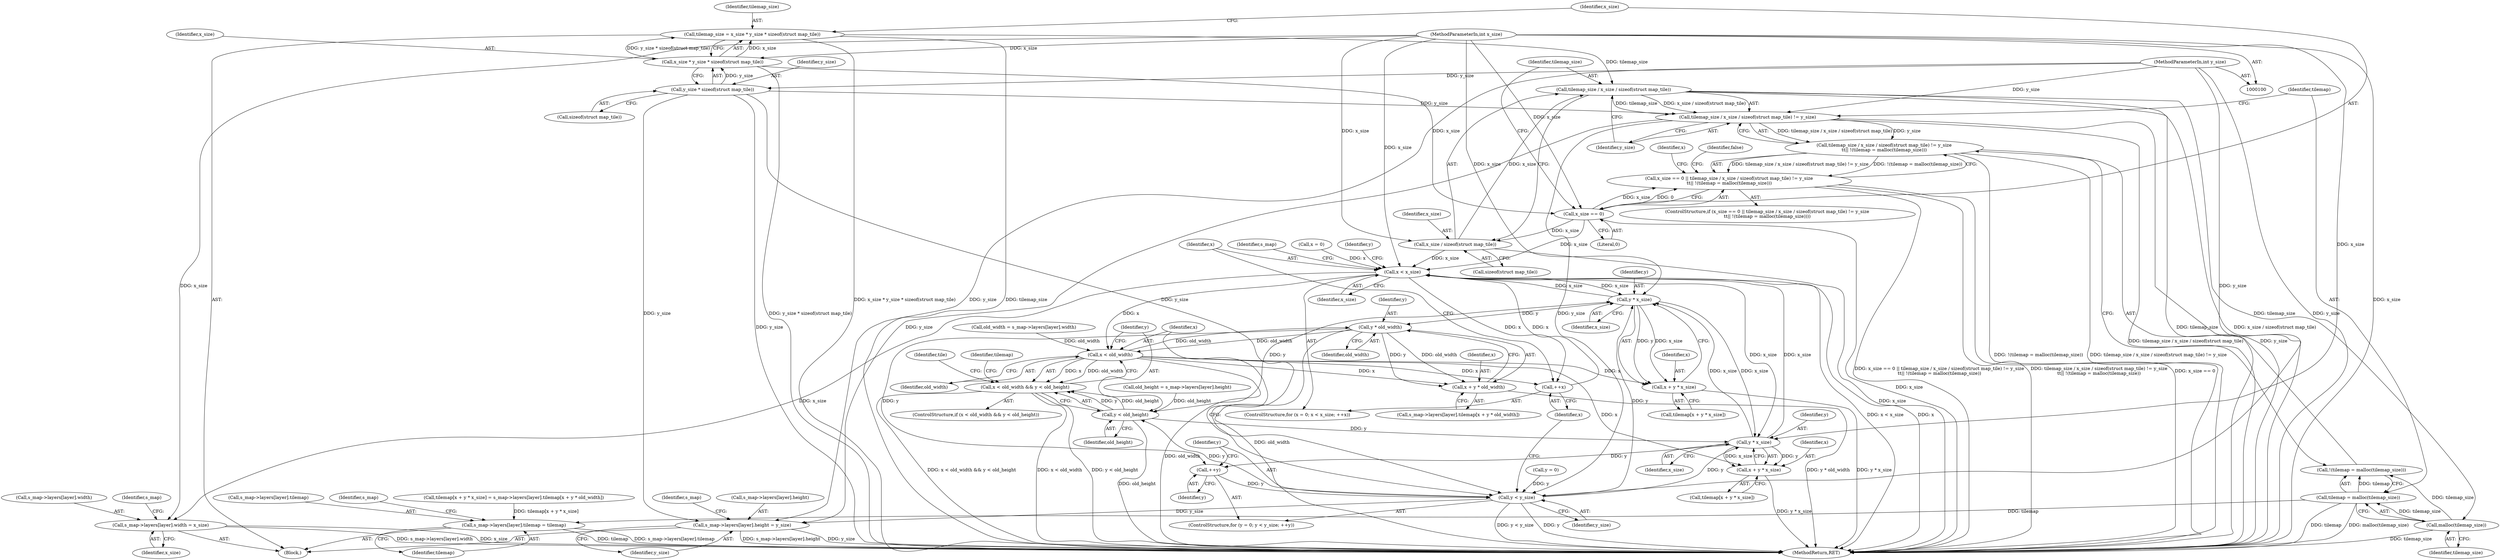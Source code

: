 digraph "0_minisphere_252c1ca184cb38e1acb917aa0e451c5f08519996@API" {
"1000150" [label="(Call,tilemap_size / x_size / sizeof(struct map_tile))"];
"1000135" [label="(Call,tilemap_size = x_size * y_size * sizeof(struct map_tile))"];
"1000137" [label="(Call,x_size * y_size * sizeof(struct map_tile))"];
"1000102" [label="(MethodParameterIn,int x_size)"];
"1000139" [label="(Call,y_size * sizeof(struct map_tile))"];
"1000103" [label="(MethodParameterIn,int y_size)"];
"1000152" [label="(Call,x_size / sizeof(struct map_tile))"];
"1000145" [label="(Call,x_size == 0)"];
"1000149" [label="(Call,tilemap_size / x_size / sizeof(struct map_tile) != y_size)"];
"1000148" [label="(Call,tilemap_size / x_size / sizeof(struct map_tile) != y_size\n\t\t|| !(tilemap = malloc(tilemap_size)))"];
"1000144" [label="(Call,x_size == 0 || tilemap_size / x_size / sizeof(struct map_tile) != y_size\n\t\t|| !(tilemap = malloc(tilemap_size)))"];
"1000178" [label="(Call,y < y_size)"];
"1000189" [label="(Call,y < old_height)"];
"1000185" [label="(Call,x < old_width && y < old_height)"];
"1000198" [label="(Call,y * x_size)"];
"1000168" [label="(Call,x < x_size)"];
"1000171" [label="(Call,++x)"];
"1000186" [label="(Call,x < old_width)"];
"1000196" [label="(Call,x + y * x_size)"];
"1000209" [label="(Call,x + y * old_width)"];
"1000211" [label="(Call,y * old_width)"];
"1000181" [label="(Call,++y)"];
"1000221" [label="(Call,x + y * x_size)"];
"1000223" [label="(Call,y * x_size)"];
"1000257" [label="(Call,s_map->layers[layer].width = x_size)"];
"1000266" [label="(Call,s_map->layers[layer].height = y_size)"];
"1000160" [label="(Call,malloc(tilemap_size))"];
"1000157" [label="(Call,!(tilemap = malloc(tilemap_size)))"];
"1000158" [label="(Call,tilemap = malloc(tilemap_size))"];
"1000248" [label="(Call,s_map->layers[layer].tilemap = tilemap)"];
"1000182" [label="(Identifier,y)"];
"1000258" [label="(Call,s_map->layers[layer].width)"];
"1000151" [label="(Identifier,tilemap_size)"];
"1000186" [label="(Call,x < old_width)"];
"1000257" [label="(Call,s_map->layers[layer].width = x_size)"];
"1000137" [label="(Call,x_size * y_size * sizeof(struct map_tile))"];
"1000212" [label="(Identifier,y)"];
"1000270" [label="(Identifier,s_map)"];
"1000117" [label="(Call,old_width = s_map->layers[layer].width)"];
"1000141" [label="(Call,sizeof(struct map_tile))"];
"1000213" [label="(Identifier,old_width)"];
"1000277" [label="(Identifier,s_map)"];
"1000210" [label="(Identifier,x)"];
"1000219" [label="(Call,tilemap[x + y * x_size])"];
"1000156" [label="(Identifier,y_size)"];
"1000146" [label="(Identifier,x_size)"];
"1000211" [label="(Call,y * old_width)"];
"1000178" [label="(Call,y < y_size)"];
"1000217" [label="(Identifier,tile)"];
"1000265" [label="(Identifier,x_size)"];
"1000195" [label="(Identifier,tilemap)"];
"1000154" [label="(Call,sizeof(struct map_tile))"];
"1000179" [label="(Identifier,y)"];
"1000176" [label="(Identifier,y)"];
"1000170" [label="(Identifier,x_size)"];
"1000145" [label="(Call,x_size == 0)"];
"1000209" [label="(Call,x + y * old_width)"];
"1000144" [label="(Call,x_size == 0 || tilemap_size / x_size / sizeof(struct map_tile) != y_size\n\t\t|| !(tilemap = malloc(tilemap_size)))"];
"1000126" [label="(Call,old_height = s_map->layers[layer].height)"];
"1000143" [label="(ControlStructure,if (x_size == 0 || tilemap_size / x_size / sizeof(struct map_tile) != y_size\n\t\t|| !(tilemap = malloc(tilemap_size))))"];
"1000256" [label="(Identifier,tilemap)"];
"1000248" [label="(Call,s_map->layers[layer].tilemap = tilemap)"];
"1000171" [label="(Call,++x)"];
"1000189" [label="(Call,y < old_height)"];
"1000161" [label="(Identifier,tilemap_size)"];
"1000164" [label="(ControlStructure,for (x = 0; x < x_size; ++x))"];
"1000136" [label="(Identifier,tilemap_size)"];
"1000160" [label="(Call,malloc(tilemap_size))"];
"1000169" [label="(Identifier,x)"];
"1000200" [label="(Identifier,x_size)"];
"1000168" [label="(Call,x < x_size)"];
"1000102" [label="(MethodParameterIn,int x_size)"];
"1000149" [label="(Call,tilemap_size / x_size / sizeof(struct map_tile) != y_size)"];
"1000244" [label="(Identifier,s_map)"];
"1000175" [label="(Call,y = 0)"];
"1000224" [label="(Identifier,y)"];
"1000222" [label="(Identifier,x)"];
"1000249" [label="(Call,s_map->layers[layer].tilemap)"];
"1000157" [label="(Call,!(tilemap = malloc(tilemap_size)))"];
"1000104" [label="(Block,)"];
"1000485" [label="(MethodReturn,RET)"];
"1000190" [label="(Identifier,y)"];
"1000148" [label="(Call,tilemap_size / x_size / sizeof(struct map_tile) != y_size\n\t\t|| !(tilemap = malloc(tilemap_size)))"];
"1000147" [label="(Literal,0)"];
"1000153" [label="(Identifier,x_size)"];
"1000103" [label="(MethodParameterIn,int y_size)"];
"1000274" [label="(Identifier,y_size)"];
"1000152" [label="(Call,x_size / sizeof(struct map_tile))"];
"1000174" [label="(ControlStructure,for (y = 0; y < y_size; ++y))"];
"1000150" [label="(Call,tilemap_size / x_size / sizeof(struct map_tile))"];
"1000158" [label="(Call,tilemap = malloc(tilemap_size))"];
"1000139" [label="(Call,y_size * sizeof(struct map_tile))"];
"1000166" [label="(Identifier,x)"];
"1000197" [label="(Identifier,x)"];
"1000188" [label="(Identifier,old_width)"];
"1000198" [label="(Call,y * x_size)"];
"1000196" [label="(Call,x + y * x_size)"];
"1000221" [label="(Call,x + y * x_size)"];
"1000267" [label="(Call,s_map->layers[layer].height)"];
"1000191" [label="(Identifier,old_height)"];
"1000223" [label="(Call,y * x_size)"];
"1000194" [label="(Call,tilemap[x + y * x_size])"];
"1000180" [label="(Identifier,y_size)"];
"1000225" [label="(Identifier,x_size)"];
"1000140" [label="(Identifier,y_size)"];
"1000165" [label="(Call,x = 0)"];
"1000184" [label="(ControlStructure,if (x < old_width && y < old_height))"];
"1000138" [label="(Identifier,x_size)"];
"1000135" [label="(Call,tilemap_size = x_size * y_size * sizeof(struct map_tile))"];
"1000266" [label="(Call,s_map->layers[layer].height = y_size)"];
"1000159" [label="(Identifier,tilemap)"];
"1000187" [label="(Identifier,x)"];
"1000163" [label="(Identifier,false)"];
"1000201" [label="(Call,s_map->layers[layer].tilemap[x + y * old_width])"];
"1000261" [label="(Identifier,s_map)"];
"1000172" [label="(Identifier,x)"];
"1000185" [label="(Call,x < old_width && y < old_height)"];
"1000199" [label="(Identifier,y)"];
"1000193" [label="(Call,tilemap[x + y * x_size] = s_map->layers[layer].tilemap[x + y * old_width])"];
"1000181" [label="(Call,++y)"];
"1000150" -> "1000149"  [label="AST: "];
"1000150" -> "1000152"  [label="CFG: "];
"1000151" -> "1000150"  [label="AST: "];
"1000152" -> "1000150"  [label="AST: "];
"1000156" -> "1000150"  [label="CFG: "];
"1000150" -> "1000485"  [label="DDG: tilemap_size"];
"1000150" -> "1000485"  [label="DDG: x_size / sizeof(struct map_tile)"];
"1000150" -> "1000149"  [label="DDG: tilemap_size"];
"1000150" -> "1000149"  [label="DDG: x_size / sizeof(struct map_tile)"];
"1000135" -> "1000150"  [label="DDG: tilemap_size"];
"1000152" -> "1000150"  [label="DDG: x_size"];
"1000150" -> "1000160"  [label="DDG: tilemap_size"];
"1000135" -> "1000104"  [label="AST: "];
"1000135" -> "1000137"  [label="CFG: "];
"1000136" -> "1000135"  [label="AST: "];
"1000137" -> "1000135"  [label="AST: "];
"1000146" -> "1000135"  [label="CFG: "];
"1000135" -> "1000485"  [label="DDG: tilemap_size"];
"1000135" -> "1000485"  [label="DDG: x_size * y_size * sizeof(struct map_tile)"];
"1000137" -> "1000135"  [label="DDG: x_size"];
"1000137" -> "1000135"  [label="DDG: y_size * sizeof(struct map_tile)"];
"1000137" -> "1000139"  [label="CFG: "];
"1000138" -> "1000137"  [label="AST: "];
"1000139" -> "1000137"  [label="AST: "];
"1000137" -> "1000485"  [label="DDG: y_size * sizeof(struct map_tile)"];
"1000102" -> "1000137"  [label="DDG: x_size"];
"1000139" -> "1000137"  [label="DDG: y_size"];
"1000137" -> "1000145"  [label="DDG: x_size"];
"1000102" -> "1000100"  [label="AST: "];
"1000102" -> "1000485"  [label="DDG: x_size"];
"1000102" -> "1000145"  [label="DDG: x_size"];
"1000102" -> "1000152"  [label="DDG: x_size"];
"1000102" -> "1000168"  [label="DDG: x_size"];
"1000102" -> "1000198"  [label="DDG: x_size"];
"1000102" -> "1000223"  [label="DDG: x_size"];
"1000102" -> "1000257"  [label="DDG: x_size"];
"1000139" -> "1000141"  [label="CFG: "];
"1000140" -> "1000139"  [label="AST: "];
"1000141" -> "1000139"  [label="AST: "];
"1000139" -> "1000485"  [label="DDG: y_size"];
"1000103" -> "1000139"  [label="DDG: y_size"];
"1000139" -> "1000149"  [label="DDG: y_size"];
"1000139" -> "1000178"  [label="DDG: y_size"];
"1000139" -> "1000266"  [label="DDG: y_size"];
"1000103" -> "1000100"  [label="AST: "];
"1000103" -> "1000485"  [label="DDG: y_size"];
"1000103" -> "1000149"  [label="DDG: y_size"];
"1000103" -> "1000178"  [label="DDG: y_size"];
"1000103" -> "1000266"  [label="DDG: y_size"];
"1000152" -> "1000154"  [label="CFG: "];
"1000153" -> "1000152"  [label="AST: "];
"1000154" -> "1000152"  [label="AST: "];
"1000152" -> "1000485"  [label="DDG: x_size"];
"1000145" -> "1000152"  [label="DDG: x_size"];
"1000152" -> "1000168"  [label="DDG: x_size"];
"1000145" -> "1000144"  [label="AST: "];
"1000145" -> "1000147"  [label="CFG: "];
"1000146" -> "1000145"  [label="AST: "];
"1000147" -> "1000145"  [label="AST: "];
"1000151" -> "1000145"  [label="CFG: "];
"1000144" -> "1000145"  [label="CFG: "];
"1000145" -> "1000485"  [label="DDG: x_size"];
"1000145" -> "1000144"  [label="DDG: x_size"];
"1000145" -> "1000144"  [label="DDG: 0"];
"1000145" -> "1000168"  [label="DDG: x_size"];
"1000149" -> "1000148"  [label="AST: "];
"1000149" -> "1000156"  [label="CFG: "];
"1000156" -> "1000149"  [label="AST: "];
"1000159" -> "1000149"  [label="CFG: "];
"1000148" -> "1000149"  [label="CFG: "];
"1000149" -> "1000485"  [label="DDG: tilemap_size / x_size / sizeof(struct map_tile)"];
"1000149" -> "1000485"  [label="DDG: y_size"];
"1000149" -> "1000148"  [label="DDG: tilemap_size / x_size / sizeof(struct map_tile)"];
"1000149" -> "1000148"  [label="DDG: y_size"];
"1000149" -> "1000178"  [label="DDG: y_size"];
"1000149" -> "1000266"  [label="DDG: y_size"];
"1000148" -> "1000144"  [label="AST: "];
"1000148" -> "1000157"  [label="CFG: "];
"1000157" -> "1000148"  [label="AST: "];
"1000144" -> "1000148"  [label="CFG: "];
"1000148" -> "1000485"  [label="DDG: !(tilemap = malloc(tilemap_size))"];
"1000148" -> "1000485"  [label="DDG: tilemap_size / x_size / sizeof(struct map_tile) != y_size"];
"1000148" -> "1000144"  [label="DDG: tilemap_size / x_size / sizeof(struct map_tile) != y_size"];
"1000148" -> "1000144"  [label="DDG: !(tilemap = malloc(tilemap_size))"];
"1000144" -> "1000143"  [label="AST: "];
"1000163" -> "1000144"  [label="CFG: "];
"1000166" -> "1000144"  [label="CFG: "];
"1000144" -> "1000485"  [label="DDG: x_size == 0 || tilemap_size / x_size / sizeof(struct map_tile) != y_size\n\t\t|| !(tilemap = malloc(tilemap_size))"];
"1000144" -> "1000485"  [label="DDG: tilemap_size / x_size / sizeof(struct map_tile) != y_size\n\t\t|| !(tilemap = malloc(tilemap_size))"];
"1000144" -> "1000485"  [label="DDG: x_size == 0"];
"1000178" -> "1000174"  [label="AST: "];
"1000178" -> "1000180"  [label="CFG: "];
"1000179" -> "1000178"  [label="AST: "];
"1000180" -> "1000178"  [label="AST: "];
"1000187" -> "1000178"  [label="CFG: "];
"1000172" -> "1000178"  [label="CFG: "];
"1000178" -> "1000485"  [label="DDG: y < y_size"];
"1000178" -> "1000485"  [label="DDG: y"];
"1000181" -> "1000178"  [label="DDG: y"];
"1000175" -> "1000178"  [label="DDG: y"];
"1000178" -> "1000189"  [label="DDG: y"];
"1000178" -> "1000198"  [label="DDG: y"];
"1000178" -> "1000223"  [label="DDG: y"];
"1000178" -> "1000266"  [label="DDG: y_size"];
"1000189" -> "1000185"  [label="AST: "];
"1000189" -> "1000191"  [label="CFG: "];
"1000190" -> "1000189"  [label="AST: "];
"1000191" -> "1000189"  [label="AST: "];
"1000185" -> "1000189"  [label="CFG: "];
"1000189" -> "1000485"  [label="DDG: old_height"];
"1000189" -> "1000185"  [label="DDG: y"];
"1000189" -> "1000185"  [label="DDG: old_height"];
"1000126" -> "1000189"  [label="DDG: old_height"];
"1000189" -> "1000198"  [label="DDG: y"];
"1000189" -> "1000223"  [label="DDG: y"];
"1000185" -> "1000184"  [label="AST: "];
"1000185" -> "1000186"  [label="CFG: "];
"1000186" -> "1000185"  [label="AST: "];
"1000195" -> "1000185"  [label="CFG: "];
"1000217" -> "1000185"  [label="CFG: "];
"1000185" -> "1000485"  [label="DDG: x < old_width && y < old_height"];
"1000185" -> "1000485"  [label="DDG: x < old_width"];
"1000185" -> "1000485"  [label="DDG: y < old_height"];
"1000186" -> "1000185"  [label="DDG: x"];
"1000186" -> "1000185"  [label="DDG: old_width"];
"1000198" -> "1000196"  [label="AST: "];
"1000198" -> "1000200"  [label="CFG: "];
"1000199" -> "1000198"  [label="AST: "];
"1000200" -> "1000198"  [label="AST: "];
"1000196" -> "1000198"  [label="CFG: "];
"1000198" -> "1000168"  [label="DDG: x_size"];
"1000198" -> "1000196"  [label="DDG: y"];
"1000198" -> "1000196"  [label="DDG: x_size"];
"1000223" -> "1000198"  [label="DDG: x_size"];
"1000168" -> "1000198"  [label="DDG: x_size"];
"1000198" -> "1000211"  [label="DDG: y"];
"1000198" -> "1000223"  [label="DDG: x_size"];
"1000168" -> "1000164"  [label="AST: "];
"1000168" -> "1000170"  [label="CFG: "];
"1000169" -> "1000168"  [label="AST: "];
"1000170" -> "1000168"  [label="AST: "];
"1000176" -> "1000168"  [label="CFG: "];
"1000244" -> "1000168"  [label="CFG: "];
"1000168" -> "1000485"  [label="DDG: x < x_size"];
"1000168" -> "1000485"  [label="DDG: x"];
"1000171" -> "1000168"  [label="DDG: x"];
"1000165" -> "1000168"  [label="DDG: x"];
"1000223" -> "1000168"  [label="DDG: x_size"];
"1000168" -> "1000171"  [label="DDG: x"];
"1000168" -> "1000186"  [label="DDG: x"];
"1000168" -> "1000223"  [label="DDG: x_size"];
"1000168" -> "1000257"  [label="DDG: x_size"];
"1000171" -> "1000164"  [label="AST: "];
"1000171" -> "1000172"  [label="CFG: "];
"1000172" -> "1000171"  [label="AST: "];
"1000169" -> "1000171"  [label="CFG: "];
"1000186" -> "1000171"  [label="DDG: x"];
"1000186" -> "1000188"  [label="CFG: "];
"1000187" -> "1000186"  [label="AST: "];
"1000188" -> "1000186"  [label="AST: "];
"1000190" -> "1000186"  [label="CFG: "];
"1000186" -> "1000485"  [label="DDG: old_width"];
"1000117" -> "1000186"  [label="DDG: old_width"];
"1000211" -> "1000186"  [label="DDG: old_width"];
"1000186" -> "1000196"  [label="DDG: x"];
"1000186" -> "1000209"  [label="DDG: x"];
"1000186" -> "1000211"  [label="DDG: old_width"];
"1000186" -> "1000221"  [label="DDG: x"];
"1000196" -> "1000194"  [label="AST: "];
"1000197" -> "1000196"  [label="AST: "];
"1000194" -> "1000196"  [label="CFG: "];
"1000196" -> "1000485"  [label="DDG: y * x_size"];
"1000209" -> "1000201"  [label="AST: "];
"1000209" -> "1000211"  [label="CFG: "];
"1000210" -> "1000209"  [label="AST: "];
"1000211" -> "1000209"  [label="AST: "];
"1000201" -> "1000209"  [label="CFG: "];
"1000209" -> "1000485"  [label="DDG: y * old_width"];
"1000211" -> "1000209"  [label="DDG: y"];
"1000211" -> "1000209"  [label="DDG: old_width"];
"1000211" -> "1000213"  [label="CFG: "];
"1000212" -> "1000211"  [label="AST: "];
"1000213" -> "1000211"  [label="AST: "];
"1000211" -> "1000485"  [label="DDG: old_width"];
"1000211" -> "1000181"  [label="DDG: y"];
"1000181" -> "1000174"  [label="AST: "];
"1000181" -> "1000182"  [label="CFG: "];
"1000182" -> "1000181"  [label="AST: "];
"1000179" -> "1000181"  [label="CFG: "];
"1000223" -> "1000181"  [label="DDG: y"];
"1000221" -> "1000219"  [label="AST: "];
"1000221" -> "1000223"  [label="CFG: "];
"1000222" -> "1000221"  [label="AST: "];
"1000223" -> "1000221"  [label="AST: "];
"1000219" -> "1000221"  [label="CFG: "];
"1000221" -> "1000485"  [label="DDG: y * x_size"];
"1000223" -> "1000221"  [label="DDG: y"];
"1000223" -> "1000221"  [label="DDG: x_size"];
"1000223" -> "1000225"  [label="CFG: "];
"1000224" -> "1000223"  [label="AST: "];
"1000225" -> "1000223"  [label="AST: "];
"1000257" -> "1000104"  [label="AST: "];
"1000257" -> "1000265"  [label="CFG: "];
"1000258" -> "1000257"  [label="AST: "];
"1000265" -> "1000257"  [label="AST: "];
"1000270" -> "1000257"  [label="CFG: "];
"1000257" -> "1000485"  [label="DDG: x_size"];
"1000257" -> "1000485"  [label="DDG: s_map->layers[layer].width"];
"1000266" -> "1000104"  [label="AST: "];
"1000266" -> "1000274"  [label="CFG: "];
"1000267" -> "1000266"  [label="AST: "];
"1000274" -> "1000266"  [label="AST: "];
"1000277" -> "1000266"  [label="CFG: "];
"1000266" -> "1000485"  [label="DDG: s_map->layers[layer].height"];
"1000266" -> "1000485"  [label="DDG: y_size"];
"1000160" -> "1000158"  [label="AST: "];
"1000160" -> "1000161"  [label="CFG: "];
"1000161" -> "1000160"  [label="AST: "];
"1000158" -> "1000160"  [label="CFG: "];
"1000160" -> "1000485"  [label="DDG: tilemap_size"];
"1000160" -> "1000157"  [label="DDG: tilemap_size"];
"1000160" -> "1000158"  [label="DDG: tilemap_size"];
"1000157" -> "1000158"  [label="CFG: "];
"1000158" -> "1000157"  [label="AST: "];
"1000158" -> "1000157"  [label="DDG: tilemap"];
"1000159" -> "1000158"  [label="AST: "];
"1000158" -> "1000485"  [label="DDG: tilemap"];
"1000158" -> "1000485"  [label="DDG: malloc(tilemap_size)"];
"1000158" -> "1000248"  [label="DDG: tilemap"];
"1000248" -> "1000104"  [label="AST: "];
"1000248" -> "1000256"  [label="CFG: "];
"1000249" -> "1000248"  [label="AST: "];
"1000256" -> "1000248"  [label="AST: "];
"1000261" -> "1000248"  [label="CFG: "];
"1000248" -> "1000485"  [label="DDG: tilemap"];
"1000248" -> "1000485"  [label="DDG: s_map->layers[layer].tilemap"];
"1000193" -> "1000248"  [label="DDG: tilemap[x + y * x_size]"];
}
